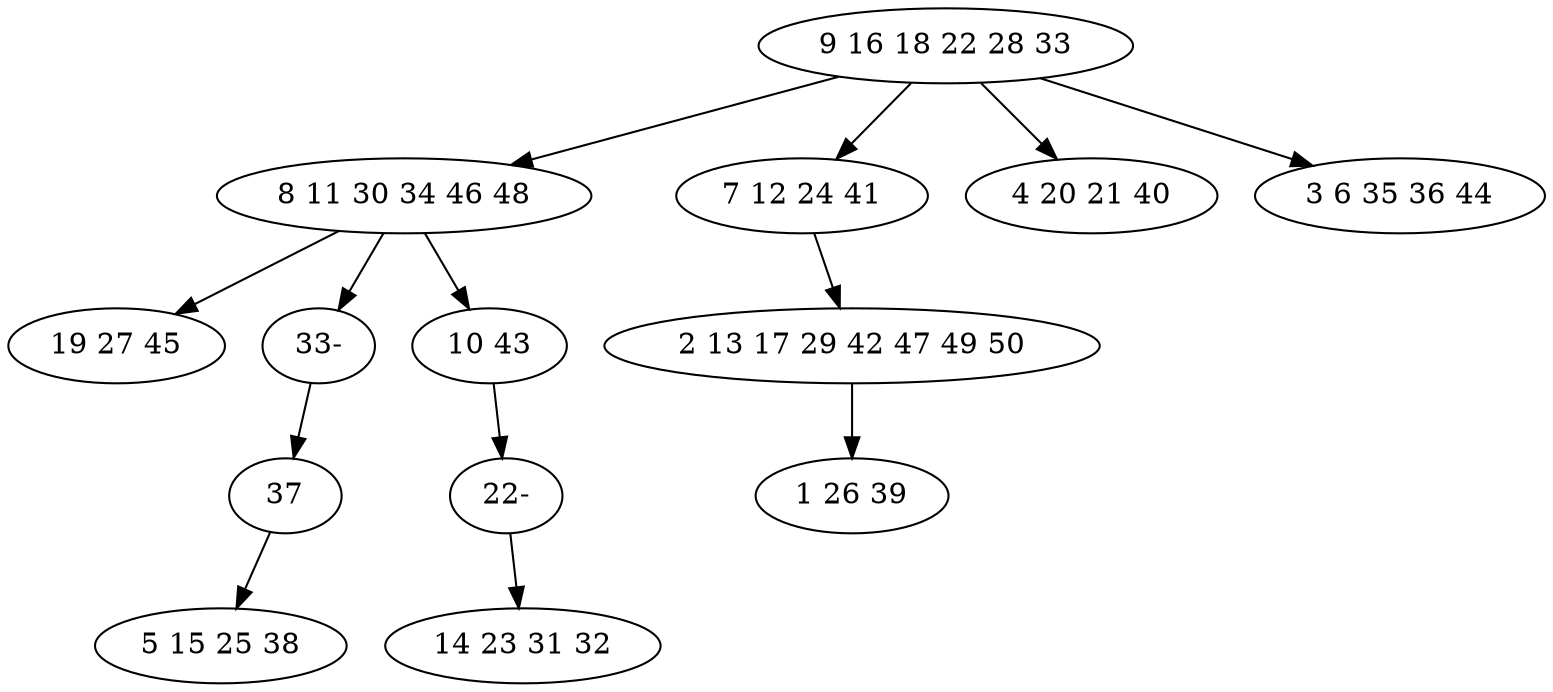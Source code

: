 digraph true_tree {
	"0" -> "1"
	"0" -> "2"
	"0" -> "3"
	"1" -> "4"
	"2" -> "5"
	"1" -> "13"
	"0" -> "7"
	"1" -> "8"
	"6" -> "9"
	"8" -> "12"
	"5" -> "11"
	"12" -> "10"
	"13" -> "6"
	"0" [label="9 16 18 22 28 33"];
	"1" [label="8 11 30 34 46 48"];
	"2" [label="7 12 24 41"];
	"3" [label="4 20 21 40"];
	"4" [label="19 27 45"];
	"5" [label="2 13 17 29 42 47 49 50"];
	"6" [label="37"];
	"7" [label="3 6 35 36 44"];
	"8" [label="10 43"];
	"9" [label="5 15 25 38"];
	"10" [label="14 23 31 32"];
	"11" [label="1 26 39"];
	"12" [label="22-"];
	"13" [label="33-"];
}
